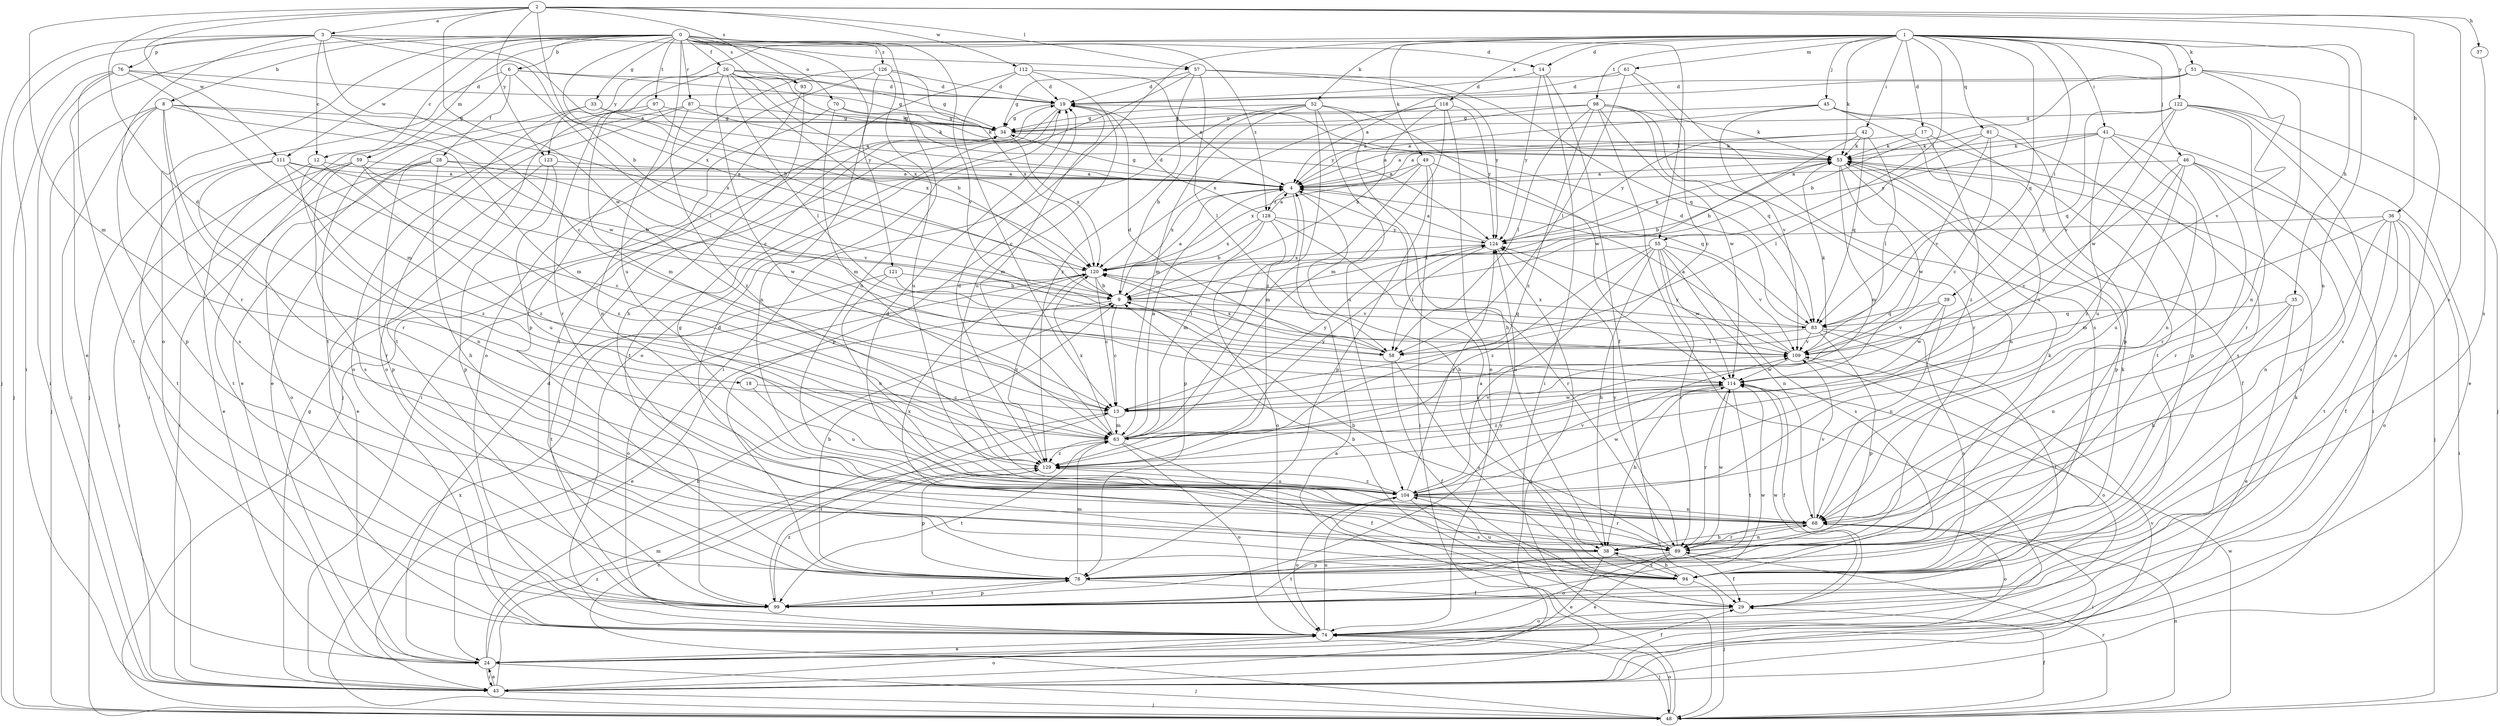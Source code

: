 strict digraph  {
0;
1;
2;
3;
4;
6;
8;
9;
12;
13;
14;
17;
18;
19;
24;
26;
28;
29;
33;
34;
35;
36;
37;
38;
39;
41;
42;
43;
45;
46;
48;
49;
51;
52;
53;
55;
57;
58;
59;
61;
63;
68;
70;
74;
76;
78;
81;
83;
87;
89;
93;
94;
97;
98;
99;
104;
109;
111;
112;
114;
118;
120;
121;
122;
123;
124;
126;
128;
129;
0 -> 6  [label=b];
0 -> 8  [label=b];
0 -> 9  [label=b];
0 -> 12  [label=c];
0 -> 14  [label=d];
0 -> 24  [label=e];
0 -> 26  [label=f];
0 -> 33  [label=g];
0 -> 55  [label=l];
0 -> 59  [label=m];
0 -> 68  [label=n];
0 -> 70  [label=o];
0 -> 74  [label=o];
0 -> 87  [label=r];
0 -> 93  [label=s];
0 -> 97  [label=t];
0 -> 104  [label=u];
0 -> 109  [label=v];
0 -> 111  [label=w];
0 -> 121  [label=y];
0 -> 126  [label=z];
0 -> 128  [label=z];
1 -> 14  [label=d];
1 -> 17  [label=d];
1 -> 35  [label=h];
1 -> 39  [label=i];
1 -> 41  [label=i];
1 -> 42  [label=i];
1 -> 43  [label=i];
1 -> 45  [label=j];
1 -> 46  [label=j];
1 -> 49  [label=k];
1 -> 51  [label=k];
1 -> 52  [label=k];
1 -> 53  [label=k];
1 -> 55  [label=l];
1 -> 61  [label=m];
1 -> 68  [label=n];
1 -> 81  [label=q];
1 -> 83  [label=q];
1 -> 98  [label=t];
1 -> 118  [label=x];
1 -> 122  [label=y];
1 -> 123  [label=y];
2 -> 3  [label=a];
2 -> 9  [label=b];
2 -> 18  [label=d];
2 -> 36  [label=h];
2 -> 37  [label=h];
2 -> 57  [label=l];
2 -> 63  [label=m];
2 -> 93  [label=s];
2 -> 94  [label=s];
2 -> 111  [label=w];
2 -> 112  [label=w];
2 -> 114  [label=w];
2 -> 123  [label=y];
3 -> 4  [label=a];
3 -> 12  [label=c];
3 -> 13  [label=c];
3 -> 43  [label=i];
3 -> 48  [label=j];
3 -> 57  [label=l];
3 -> 76  [label=p];
3 -> 89  [label=r];
3 -> 120  [label=x];
4 -> 34  [label=g];
4 -> 38  [label=h];
4 -> 78  [label=p];
4 -> 120  [label=x];
4 -> 128  [label=z];
6 -> 19  [label=d];
6 -> 28  [label=f];
6 -> 34  [label=g];
6 -> 48  [label=j];
6 -> 58  [label=l];
6 -> 99  [label=t];
8 -> 34  [label=g];
8 -> 43  [label=i];
8 -> 48  [label=j];
8 -> 63  [label=m];
8 -> 78  [label=p];
8 -> 89  [label=r];
8 -> 94  [label=s];
8 -> 120  [label=x];
9 -> 4  [label=a];
9 -> 13  [label=c];
9 -> 24  [label=e];
9 -> 83  [label=q];
12 -> 4  [label=a];
12 -> 24  [label=e];
12 -> 68  [label=n];
12 -> 129  [label=z];
13 -> 63  [label=m];
13 -> 99  [label=t];
13 -> 114  [label=w];
13 -> 124  [label=y];
14 -> 19  [label=d];
14 -> 29  [label=f];
14 -> 43  [label=i];
14 -> 124  [label=y];
17 -> 4  [label=a];
17 -> 53  [label=k];
17 -> 94  [label=s];
17 -> 129  [label=z];
18 -> 13  [label=c];
18 -> 104  [label=u];
19 -> 34  [label=g];
19 -> 43  [label=i];
19 -> 63  [label=m];
19 -> 99  [label=t];
24 -> 9  [label=b];
24 -> 19  [label=d];
24 -> 29  [label=f];
24 -> 43  [label=i];
24 -> 48  [label=j];
24 -> 63  [label=m];
26 -> 9  [label=b];
26 -> 13  [label=c];
26 -> 19  [label=d];
26 -> 34  [label=g];
26 -> 53  [label=k];
26 -> 58  [label=l];
26 -> 89  [label=r];
26 -> 99  [label=t];
26 -> 120  [label=x];
26 -> 124  [label=y];
28 -> 4  [label=a];
28 -> 38  [label=h];
28 -> 43  [label=i];
28 -> 74  [label=o];
28 -> 78  [label=p];
28 -> 109  [label=v];
29 -> 74  [label=o];
29 -> 114  [label=w];
33 -> 4  [label=a];
33 -> 34  [label=g];
33 -> 43  [label=i];
33 -> 74  [label=o];
34 -> 53  [label=k];
34 -> 120  [label=x];
35 -> 24  [label=e];
35 -> 38  [label=h];
35 -> 68  [label=n];
35 -> 83  [label=q];
36 -> 29  [label=f];
36 -> 43  [label=i];
36 -> 63  [label=m];
36 -> 68  [label=n];
36 -> 74  [label=o];
36 -> 99  [label=t];
36 -> 124  [label=y];
37 -> 94  [label=s];
38 -> 19  [label=d];
38 -> 24  [label=e];
38 -> 53  [label=k];
38 -> 94  [label=s];
38 -> 99  [label=t];
39 -> 68  [label=n];
39 -> 83  [label=q];
39 -> 109  [label=v];
39 -> 114  [label=w];
41 -> 4  [label=a];
41 -> 43  [label=i];
41 -> 53  [label=k];
41 -> 68  [label=n];
41 -> 89  [label=r];
41 -> 104  [label=u];
41 -> 124  [label=y];
42 -> 4  [label=a];
42 -> 9  [label=b];
42 -> 53  [label=k];
42 -> 58  [label=l];
42 -> 83  [label=q];
42 -> 124  [label=y];
43 -> 24  [label=e];
43 -> 34  [label=g];
43 -> 48  [label=j];
43 -> 74  [label=o];
43 -> 109  [label=v];
43 -> 129  [label=z];
45 -> 4  [label=a];
45 -> 34  [label=g];
45 -> 78  [label=p];
45 -> 99  [label=t];
45 -> 104  [label=u];
45 -> 109  [label=v];
46 -> 4  [label=a];
46 -> 13  [label=c];
46 -> 48  [label=j];
46 -> 89  [label=r];
46 -> 94  [label=s];
46 -> 104  [label=u];
46 -> 129  [label=z];
48 -> 4  [label=a];
48 -> 13  [label=c];
48 -> 29  [label=f];
48 -> 68  [label=n];
48 -> 74  [label=o];
48 -> 89  [label=r];
48 -> 114  [label=w];
48 -> 120  [label=x];
49 -> 4  [label=a];
49 -> 43  [label=i];
49 -> 63  [label=m];
49 -> 78  [label=p];
49 -> 83  [label=q];
49 -> 120  [label=x];
51 -> 4  [label=a];
51 -> 9  [label=b];
51 -> 19  [label=d];
51 -> 68  [label=n];
51 -> 74  [label=o];
51 -> 109  [label=v];
52 -> 9  [label=b];
52 -> 34  [label=g];
52 -> 38  [label=h];
52 -> 63  [label=m];
52 -> 78  [label=p];
52 -> 104  [label=u];
52 -> 114  [label=w];
52 -> 129  [label=z];
53 -> 4  [label=a];
53 -> 9  [label=b];
53 -> 29  [label=f];
53 -> 63  [label=m];
53 -> 68  [label=n];
53 -> 78  [label=p];
53 -> 114  [label=w];
55 -> 38  [label=h];
55 -> 68  [label=n];
55 -> 89  [label=r];
55 -> 94  [label=s];
55 -> 104  [label=u];
55 -> 109  [label=v];
55 -> 114  [label=w];
55 -> 120  [label=x];
55 -> 129  [label=z];
57 -> 19  [label=d];
57 -> 58  [label=l];
57 -> 74  [label=o];
57 -> 83  [label=q];
57 -> 124  [label=y];
57 -> 129  [label=z];
58 -> 19  [label=d];
58 -> 29  [label=f];
58 -> 94  [label=s];
58 -> 120  [label=x];
59 -> 4  [label=a];
59 -> 43  [label=i];
59 -> 94  [label=s];
59 -> 99  [label=t];
59 -> 114  [label=w];
59 -> 129  [label=z];
61 -> 13  [label=c];
61 -> 19  [label=d];
61 -> 34  [label=g];
61 -> 58  [label=l];
61 -> 94  [label=s];
63 -> 4  [label=a];
63 -> 29  [label=f];
63 -> 74  [label=o];
63 -> 99  [label=t];
63 -> 109  [label=v];
63 -> 120  [label=x];
63 -> 124  [label=y];
63 -> 129  [label=z];
68 -> 19  [label=d];
68 -> 34  [label=g];
68 -> 38  [label=h];
68 -> 43  [label=i];
68 -> 74  [label=o];
68 -> 89  [label=r];
68 -> 109  [label=v];
70 -> 34  [label=g];
70 -> 53  [label=k];
70 -> 63  [label=m];
70 -> 68  [label=n];
74 -> 24  [label=e];
74 -> 48  [label=j];
74 -> 53  [label=k];
74 -> 104  [label=u];
76 -> 19  [label=d];
76 -> 43  [label=i];
76 -> 48  [label=j];
76 -> 63  [label=m];
76 -> 99  [label=t];
76 -> 114  [label=w];
78 -> 9  [label=b];
78 -> 29  [label=f];
78 -> 53  [label=k];
78 -> 63  [label=m];
78 -> 99  [label=t];
81 -> 13  [label=c];
81 -> 53  [label=k];
81 -> 58  [label=l];
81 -> 78  [label=p];
81 -> 109  [label=v];
83 -> 19  [label=d];
83 -> 58  [label=l];
83 -> 78  [label=p];
83 -> 94  [label=s];
83 -> 99  [label=t];
83 -> 109  [label=v];
83 -> 120  [label=x];
87 -> 24  [label=e];
87 -> 34  [label=g];
87 -> 53  [label=k];
87 -> 74  [label=o];
87 -> 129  [label=z];
89 -> 9  [label=b];
89 -> 24  [label=e];
89 -> 29  [label=f];
89 -> 68  [label=n];
89 -> 74  [label=o];
89 -> 78  [label=p];
89 -> 114  [label=w];
89 -> 120  [label=x];
89 -> 124  [label=y];
93 -> 38  [label=h];
93 -> 99  [label=t];
94 -> 4  [label=a];
94 -> 9  [label=b];
94 -> 38  [label=h];
94 -> 48  [label=j];
94 -> 104  [label=u];
97 -> 24  [label=e];
97 -> 34  [label=g];
97 -> 63  [label=m];
97 -> 120  [label=x];
98 -> 4  [label=a];
98 -> 34  [label=g];
98 -> 43  [label=i];
98 -> 53  [label=k];
98 -> 58  [label=l];
98 -> 83  [label=q];
98 -> 89  [label=r];
98 -> 114  [label=w];
98 -> 129  [label=z];
99 -> 78  [label=p];
99 -> 114  [label=w];
99 -> 124  [label=y];
99 -> 129  [label=z];
104 -> 68  [label=n];
104 -> 74  [label=o];
104 -> 89  [label=r];
104 -> 94  [label=s];
104 -> 109  [label=v];
104 -> 114  [label=w];
104 -> 124  [label=y];
104 -> 129  [label=z];
109 -> 4  [label=a];
109 -> 53  [label=k];
109 -> 74  [label=o];
109 -> 114  [label=w];
109 -> 124  [label=y];
111 -> 4  [label=a];
111 -> 9  [label=b];
111 -> 13  [label=c];
111 -> 89  [label=r];
111 -> 99  [label=t];
111 -> 129  [label=z];
112 -> 4  [label=a];
112 -> 13  [label=c];
112 -> 19  [label=d];
112 -> 48  [label=j];
112 -> 104  [label=u];
114 -> 13  [label=c];
114 -> 29  [label=f];
114 -> 38  [label=h];
114 -> 89  [label=r];
114 -> 99  [label=t];
114 -> 129  [label=z];
118 -> 9  [label=b];
118 -> 34  [label=g];
118 -> 63  [label=m];
118 -> 74  [label=o];
118 -> 120  [label=x];
118 -> 124  [label=y];
120 -> 9  [label=b];
120 -> 13  [label=c];
120 -> 74  [label=o];
120 -> 109  [label=v];
120 -> 129  [label=z];
121 -> 9  [label=b];
121 -> 58  [label=l];
121 -> 99  [label=t];
121 -> 104  [label=u];
122 -> 24  [label=e];
122 -> 34  [label=g];
122 -> 48  [label=j];
122 -> 83  [label=q];
122 -> 89  [label=r];
122 -> 94  [label=s];
122 -> 109  [label=v];
122 -> 114  [label=w];
123 -> 4  [label=a];
123 -> 24  [label=e];
123 -> 78  [label=p];
123 -> 104  [label=u];
124 -> 4  [label=a];
124 -> 48  [label=j];
124 -> 53  [label=k];
124 -> 58  [label=l];
124 -> 120  [label=x];
126 -> 19  [label=d];
126 -> 68  [label=n];
126 -> 74  [label=o];
126 -> 78  [label=p];
126 -> 104  [label=u];
126 -> 120  [label=x];
128 -> 4  [label=a];
128 -> 9  [label=b];
128 -> 19  [label=d];
128 -> 63  [label=m];
128 -> 74  [label=o];
128 -> 89  [label=r];
128 -> 120  [label=x];
128 -> 124  [label=y];
129 -> 19  [label=d];
129 -> 78  [label=p];
129 -> 104  [label=u];
}
